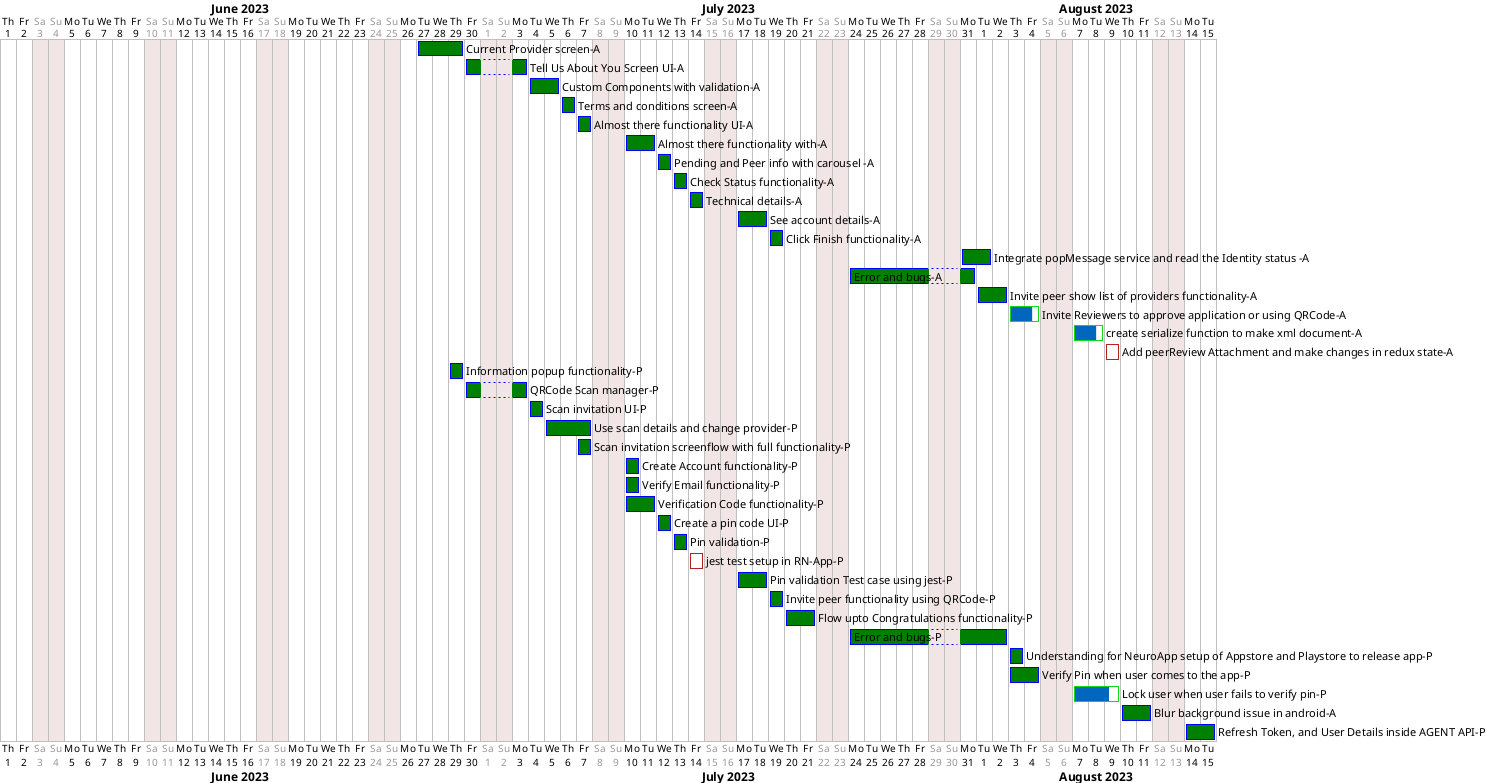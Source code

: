 @startgantt

saturday are closed
sunday are closed


<style>

ganttDiagram {
  task {
    BackGroundColor Green
    LineColor Blue
    unstarted {
      BackGroundColor Fuchsia 
      LineColor FireBrick
    }
  }
}

</style>

Project starts 2023-06-01
[Current Provider screen-A] starts 2023-06-27 and ends 2023-06-29
[Tell Us About You Screen UI-A] starts 2023-06-30 and ends 2023-07-03
[Custom Components with validation-A] starts 2023-07-04 and ends 2023-07-05
[Terms and conditions screen-A] starts 2023-07-06 and ends 2023-07-06
[Almost there functionality UI-A] starts 2023-07-07 and ends 2023-07-07
[Almost there functionality with-A] starts 2023-07-10 and ends 2023-07-11
[Pending and Peer info with carousel -A] starts 2023-07-12 and ends 2023-07-12
[Check Status functionality-A] starts 2023-07-13 and ends 2023-07-13
[Technical details-A] starts 2023-07-14 and ends 2023-07-14
[See account details-A] starts 2023-07-17 and ends 2023-07-18
[Click Finish functionality-A] starts 2023-07-19 and ends 2023-07-19
[Integrate popMessage service and read the Identity status -A] starts 2023-07-31 and ends 2023-08-01
[Error and bugs-A] starts 2023-07-24 and ends 2023-07-31
[Invite peer show list of providers functionality-A] starts 2023-08-01 and ends 2023-08-02
[Invite Reviewers to approve application or using QRCode-A] starts 2023-08-03 and ends 2023-08-04
[create serialize function to make xml document-A] starts 2023-08-07 and ends 2023-08-08
[Add peerReview Attachment and make changes in redux state-A] starts 2023-08-09 and ends 2023-08-09

[Current Provider screen-A] is 100% complete
[Tell Us About You Screen UI-A] is 100% complete
[Custom Components with validation-A] is 100% complete
[Terms and conditions screen-A] is 100% complete
[Almost there functionality UI-A] is 100% complete
[Almost there functionality with-A] is 100% complete
[Pending and Peer info with carousel -A] is 100% complete
[Check Status functionality-A] is 100% complete
[Technical details-A] is 100% complete
[See account details-A] is 100% complete
[Click Finish functionality-A] is 100% complete
[Integrate popMessage service and read the Identity status -A] is 100% complete
[Error and bugs-A] is 100% complete
[Invite peer show list of providers functionality-A] is 100% complete
[Invite Reviewers to approve application or using QRCode-A] is 80% complete
[create serialize function to make xml document-A] is 80% complete
[Add peerReview Attachment and make changes in redux state-A] is 10% complete


[Information popup functionality-P] starts 2023-06-29 and ends 2023-06-29
[QRCode Scan manager-P] starts 2023-06-30 and ends 2023-07-03
[Scan invitation UI-P] starts 2023-07-04 and ends 2023-07-04
[Use scan details and change provider-P] starts 2023-07-05 and ends 2023-07-07
[Scan invitation screenflow with full functionality-P] starts 2023-07-07 and ends 2023-07-07
[Create Account functionality-P] starts 2023-07-10 and ends 2023-07-10
[Verify Email functionality-P] starts 2023-07-10 and ends 2023-07-10
[Verification Code functionality-P] starts 2023-07-10 and ends 2023-07-11
[Create a pin code UI-P] starts 2023-07-12 and ends 2023-07-12
[Pin validation-P] starts 2023-07-13 and ends 2023-07-13
[jest test setup in RN-App-P] starts 2023-07-14 and ends 2023-07-14
[Pin validation Test case using jest-P] starts 2023-07-17 and ends 2023-07-18
[Invite peer functionality using QRCode-P] starts 2023-07-19 and ends 2023-07-19
[Flow upto Congratulations functionality-P] starts 2023-07-20 and ends 2023-07-21
[Error and bugs-P] starts 2023-07-24 and ends 2023-08-02
[Understanding for NeuroApp setup of Appstore and Playstore to release app-P] starts 2023-08-03 and ends 2023-08-03
[Verify Pin when user comes to the app-P] starts 2023-08-03 and ends 2023-08-04
[Lock user when user fails to verify pin-P] starts 2023-08-05 and ends 2023-08-09
[Blur background issue in android-A] starts 2023-08-10 and ends 2023-08-11
[Refresh Token, and User Details inside AGENT API-P] starts 2023-08-14 and ends 2023-08-15


[Information popup functionality-P] is 100% complete
[QRCode Scan manager-P] is 100% complete
[Scan invitation UI-P] is 100% complete
[Use scan details and change provider-P] is 100% complete
[Scan invitation screenflow with full functionality-P] is 100% complete
[Create Account functionality-P] is 100% complete
[Verify Email functionality-P] is 100% complete
[Verification Code functionality-P] is 100% complete
[Create a pin code UI-P] is 100% complete
[Pin validation-P] is 100% complete
[jest test setup in RN-App-P] is 1% complete
[Pin validation Test case using jest-P] is 100% complete
[Invite peer functionality using QRCode-P] is 100% complete
[Flow upto Congratulations functionality-P] is 100% complete
[Error and bugs-P] is 100% complete
[Understanding for NeuroApp setup of Appstore and Playstore to release app-P] is 100% complete
[Verify Pin when user comes to the app-P] is 100% complete
[Lock user when user fails to verify pin-P] is 80% complete


@endgantt
